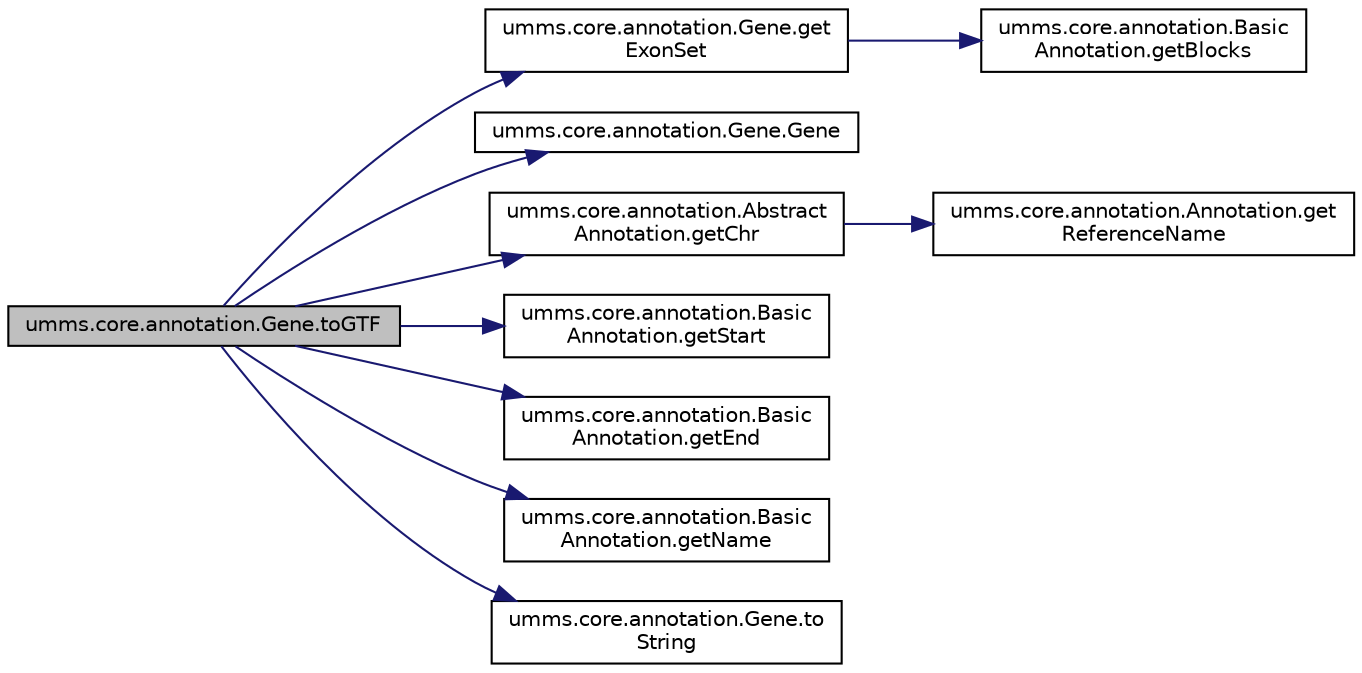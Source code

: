 digraph "umms.core.annotation.Gene.toGTF"
{
  edge [fontname="Helvetica",fontsize="10",labelfontname="Helvetica",labelfontsize="10"];
  node [fontname="Helvetica",fontsize="10",shape=record];
  rankdir="LR";
  Node1 [label="umms.core.annotation.Gene.toGTF",height=0.2,width=0.4,color="black", fillcolor="grey75", style="filled" fontcolor="black"];
  Node1 -> Node2 [color="midnightblue",fontsize="10",style="solid"];
  Node2 [label="umms.core.annotation.Gene.get\lExonSet",height=0.2,width=0.4,color="black", fillcolor="white", style="filled",URL="$classumms_1_1core_1_1annotation_1_1_gene.html#aa06c5697c4ec73b9257a826ab1060149"];
  Node2 -> Node3 [color="midnightblue",fontsize="10",style="solid"];
  Node3 [label="umms.core.annotation.Basic\lAnnotation.getBlocks",height=0.2,width=0.4,color="black", fillcolor="white", style="filled",URL="$classumms_1_1core_1_1annotation_1_1_basic_annotation.html#a59ef0358ee04952f6ddd2c2bd4e448f7"];
  Node1 -> Node4 [color="midnightblue",fontsize="10",style="solid"];
  Node4 [label="umms.core.annotation.Gene.Gene",height=0.2,width=0.4,color="black", fillcolor="white", style="filled",URL="$classumms_1_1core_1_1annotation_1_1_gene.html#ad01f83ff26c705d38847795f21b18da4"];
  Node1 -> Node5 [color="midnightblue",fontsize="10",style="solid"];
  Node5 [label="umms.core.annotation.Abstract\lAnnotation.getChr",height=0.2,width=0.4,color="black", fillcolor="white", style="filled",URL="$classumms_1_1core_1_1annotation_1_1_abstract_annotation.html#abe1735bf83ddb3aae45c734149c50eb1"];
  Node5 -> Node6 [color="midnightblue",fontsize="10",style="solid"];
  Node6 [label="umms.core.annotation.Annotation.get\lReferenceName",height=0.2,width=0.4,color="black", fillcolor="white", style="filled",URL="$interfaceumms_1_1core_1_1annotation_1_1_annotation.html#a2dd53f6e6ab4a573c0e93ef42e223b93"];
  Node1 -> Node7 [color="midnightblue",fontsize="10",style="solid"];
  Node7 [label="umms.core.annotation.Basic\lAnnotation.getStart",height=0.2,width=0.4,color="black", fillcolor="white", style="filled",URL="$classumms_1_1core_1_1annotation_1_1_basic_annotation.html#a2f52387ec04cec413c4fea644ad6dd9f"];
  Node1 -> Node8 [color="midnightblue",fontsize="10",style="solid"];
  Node8 [label="umms.core.annotation.Basic\lAnnotation.getEnd",height=0.2,width=0.4,color="black", fillcolor="white", style="filled",URL="$classumms_1_1core_1_1annotation_1_1_basic_annotation.html#a3fe8028115f96664761b63a9d16926cf"];
  Node1 -> Node9 [color="midnightblue",fontsize="10",style="solid"];
  Node9 [label="umms.core.annotation.Basic\lAnnotation.getName",height=0.2,width=0.4,color="black", fillcolor="white", style="filled",URL="$classumms_1_1core_1_1annotation_1_1_basic_annotation.html#a75317ca06eb03c9e96cf18862e652c35"];
  Node1 -> Node10 [color="midnightblue",fontsize="10",style="solid"];
  Node10 [label="umms.core.annotation.Gene.to\lString",height=0.2,width=0.4,color="black", fillcolor="white", style="filled",URL="$classumms_1_1core_1_1annotation_1_1_gene.html#af72f58b4dca1c821aee7832f12f358ed"];
}
